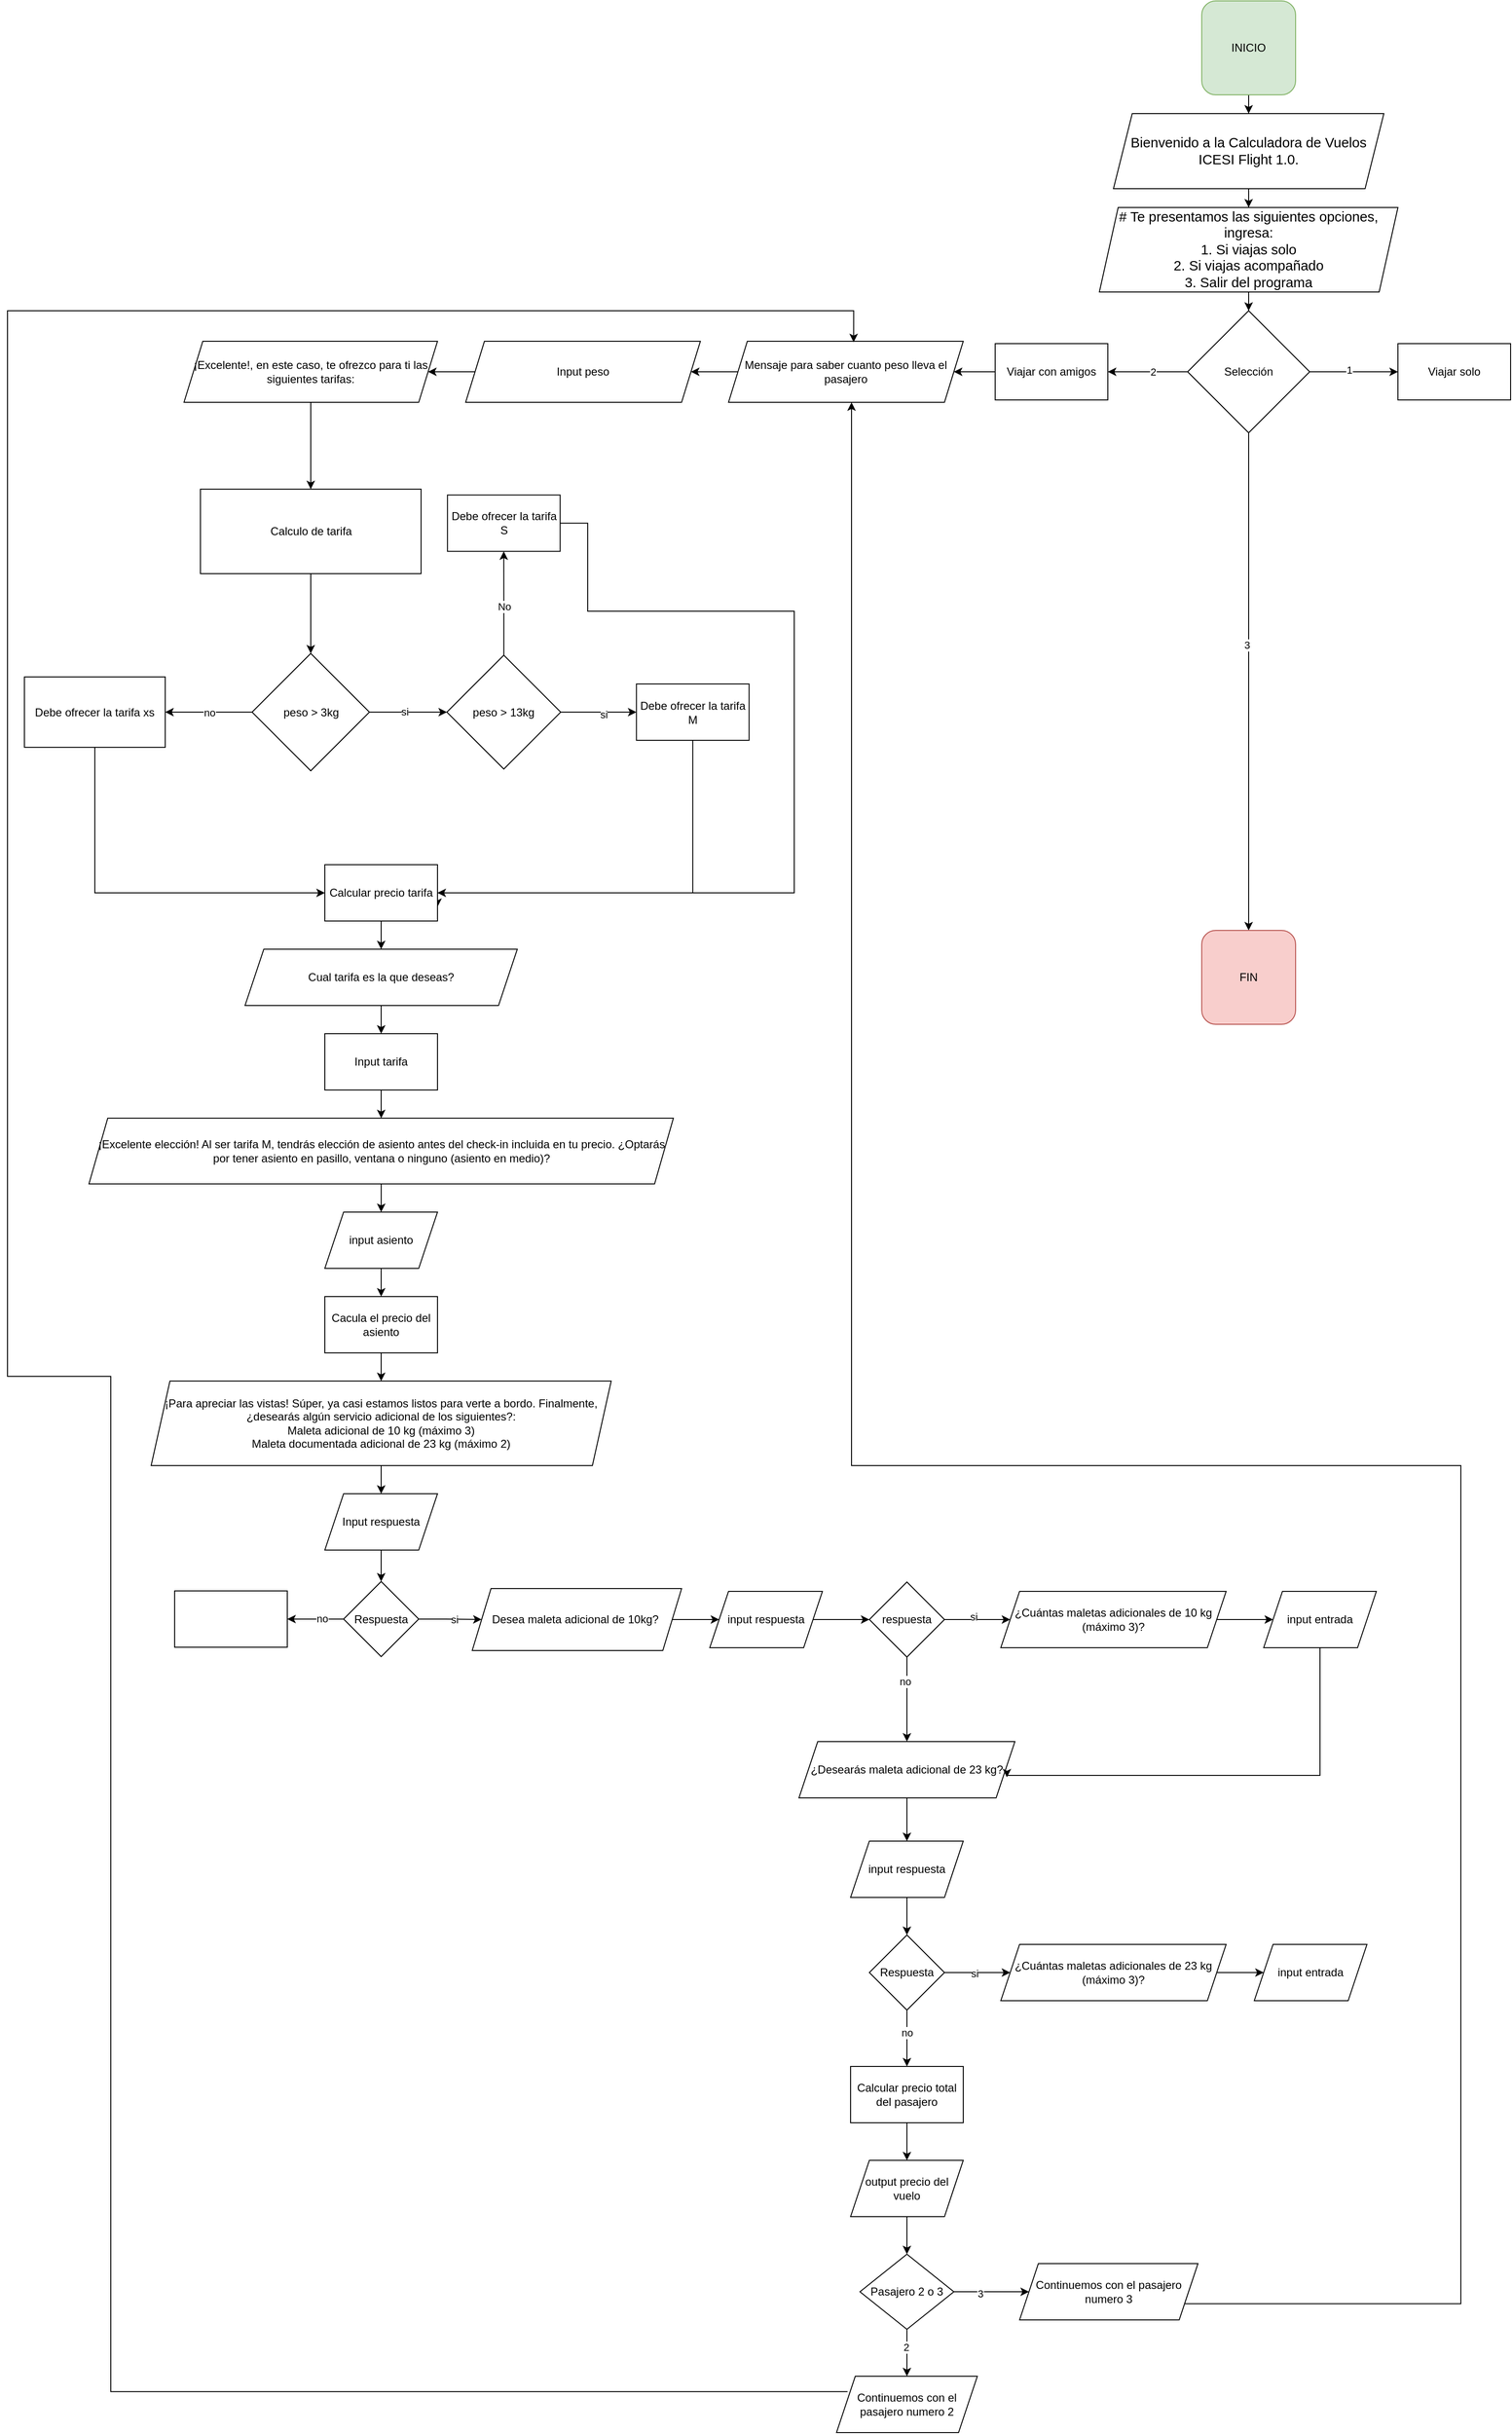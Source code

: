 <mxfile version="24.0.5" type="github">
  <diagram id="C5RBs43oDa-KdzZeNtuy" name="Page-1">
    <mxGraphModel dx="2827" dy="700" grid="1" gridSize="10" guides="1" tooltips="1" connect="1" arrows="1" fold="1" page="1" pageScale="1" pageWidth="827" pageHeight="1169" math="0" shadow="0">
      <root>
        <mxCell id="WIyWlLk6GJQsqaUBKTNV-0" />
        <mxCell id="WIyWlLk6GJQsqaUBKTNV-1" parent="WIyWlLk6GJQsqaUBKTNV-0" />
        <mxCell id="H_y5KWAI4GuCOlJa-fVT-4" value="" style="edgeStyle=orthogonalEdgeStyle;rounded=0;orthogonalLoop=1;jettySize=auto;html=1;" edge="1" parent="WIyWlLk6GJQsqaUBKTNV-1" source="H_y5KWAI4GuCOlJa-fVT-2" target="H_y5KWAI4GuCOlJa-fVT-3">
          <mxGeometry relative="1" as="geometry" />
        </mxCell>
        <mxCell id="H_y5KWAI4GuCOlJa-fVT-2" value="INICIO" style="rounded=1;whiteSpace=wrap;html=1;fillColor=#d5e8d4;strokeColor=#82b366;" vertex="1" parent="WIyWlLk6GJQsqaUBKTNV-1">
          <mxGeometry x="364" y="30" width="100" height="100" as="geometry" />
        </mxCell>
        <mxCell id="H_y5KWAI4GuCOlJa-fVT-7" value="" style="edgeStyle=orthogonalEdgeStyle;rounded=0;orthogonalLoop=1;jettySize=auto;html=1;" edge="1" parent="WIyWlLk6GJQsqaUBKTNV-1" source="H_y5KWAI4GuCOlJa-fVT-3" target="H_y5KWAI4GuCOlJa-fVT-6">
          <mxGeometry relative="1" as="geometry" />
        </mxCell>
        <mxCell id="H_y5KWAI4GuCOlJa-fVT-3" value="&lt;span id=&quot;docs-internal-guid-c5432fa6-7fff-ad2d-fea2-f3d3caa33e65&quot;&gt;&lt;span style=&quot;font-size: 11pt; font-family: Arial, sans-serif; background-color: transparent; font-variant-numeric: normal; font-variant-east-asian: normal; font-variant-alternates: normal; font-variant-position: normal; vertical-align: baseline; white-space-collapse: preserve;&quot;&gt;Bienvenido a la Calculadora de Vuelos ICESI Flight 1.0.&lt;/span&gt;&lt;/span&gt;" style="shape=parallelogram;perimeter=parallelogramPerimeter;whiteSpace=wrap;html=1;fixedSize=1;" vertex="1" parent="WIyWlLk6GJQsqaUBKTNV-1">
          <mxGeometry x="270" y="150" width="288" height="80" as="geometry" />
        </mxCell>
        <mxCell id="H_y5KWAI4GuCOlJa-fVT-9" value="" style="edgeStyle=orthogonalEdgeStyle;rounded=0;orthogonalLoop=1;jettySize=auto;html=1;" edge="1" parent="WIyWlLk6GJQsqaUBKTNV-1" source="H_y5KWAI4GuCOlJa-fVT-6" target="H_y5KWAI4GuCOlJa-fVT-8">
          <mxGeometry relative="1" as="geometry" />
        </mxCell>
        <mxCell id="H_y5KWAI4GuCOlJa-fVT-6" value="&lt;span id=&quot;docs-internal-guid-c5432fa6-7fff-ad2d-fea2-f3d3caa33e65&quot;&gt;&lt;span style=&quot;font-size: 11pt; font-family: Arial, sans-serif; background-color: transparent; font-variant-numeric: normal; font-variant-east-asian: normal; font-variant-alternates: normal; font-variant-position: normal; vertical-align: baseline; white-space-collapse: preserve;&quot;&gt;# Te presentamos las siguientes opciones, ingresa:&lt;/span&gt;&lt;/span&gt;&lt;div&gt;&lt;span&gt;&lt;span style=&quot;font-size: 11pt; font-family: Arial, sans-serif; background-color: transparent; font-variant-numeric: normal; font-variant-east-asian: normal; font-variant-alternates: normal; font-variant-position: normal; vertical-align: baseline; white-space-collapse: preserve;&quot;&gt;1. Si viajas solo&lt;/span&gt;&lt;/span&gt;&lt;div&gt;&lt;span&gt;&lt;span style=&quot;font-size: 11pt; font-family: Arial, sans-serif; background-color: transparent; font-variant-numeric: normal; font-variant-east-asian: normal; font-variant-alternates: normal; font-variant-position: normal; vertical-align: baseline; white-space-collapse: preserve;&quot;&gt;2. Si viajas acompañado&lt;/span&gt;&lt;/span&gt;&lt;div&gt;&lt;span&gt;&lt;span style=&quot;font-size: 11pt; font-family: Arial, sans-serif; background-color: transparent; font-variant-numeric: normal; font-variant-east-asian: normal; font-variant-alternates: normal; font-variant-position: normal; vertical-align: baseline; white-space-collapse: preserve;&quot;&gt;3. &lt;/span&gt;&lt;/span&gt;&lt;span style=&quot;background-color: transparent; font-family: Arial, sans-serif; font-size: 11pt; white-space-collapse: preserve;&quot;&gt;Salir del programa&lt;/span&gt;&lt;/div&gt;&lt;/div&gt;&lt;/div&gt;" style="shape=parallelogram;perimeter=parallelogramPerimeter;whiteSpace=wrap;html=1;fixedSize=1;" vertex="1" parent="WIyWlLk6GJQsqaUBKTNV-1">
          <mxGeometry x="255" y="250" width="318" height="90" as="geometry" />
        </mxCell>
        <mxCell id="H_y5KWAI4GuCOlJa-fVT-11" value="" style="edgeStyle=orthogonalEdgeStyle;rounded=0;orthogonalLoop=1;jettySize=auto;html=1;" edge="1" parent="WIyWlLk6GJQsqaUBKTNV-1" source="H_y5KWAI4GuCOlJa-fVT-8" target="H_y5KWAI4GuCOlJa-fVT-10">
          <mxGeometry relative="1" as="geometry" />
        </mxCell>
        <mxCell id="H_y5KWAI4GuCOlJa-fVT-13" value="1" style="edgeLabel;html=1;align=center;verticalAlign=middle;resizable=0;points=[];" vertex="1" connectable="0" parent="H_y5KWAI4GuCOlJa-fVT-11">
          <mxGeometry x="-0.115" y="2" relative="1" as="geometry">
            <mxPoint as="offset" />
          </mxGeometry>
        </mxCell>
        <mxCell id="H_y5KWAI4GuCOlJa-fVT-17" value="" style="edgeStyle=orthogonalEdgeStyle;rounded=0;orthogonalLoop=1;jettySize=auto;html=1;" edge="1" parent="WIyWlLk6GJQsqaUBKTNV-1" source="H_y5KWAI4GuCOlJa-fVT-8" target="H_y5KWAI4GuCOlJa-fVT-16">
          <mxGeometry relative="1" as="geometry" />
        </mxCell>
        <mxCell id="H_y5KWAI4GuCOlJa-fVT-18" value="2" style="edgeLabel;html=1;align=center;verticalAlign=middle;resizable=0;points=[];" vertex="1" connectable="0" parent="H_y5KWAI4GuCOlJa-fVT-17">
          <mxGeometry x="-0.12" relative="1" as="geometry">
            <mxPoint as="offset" />
          </mxGeometry>
        </mxCell>
        <mxCell id="H_y5KWAI4GuCOlJa-fVT-23" style="edgeStyle=orthogonalEdgeStyle;rounded=0;orthogonalLoop=1;jettySize=auto;html=1;" edge="1" parent="WIyWlLk6GJQsqaUBKTNV-1" source="H_y5KWAI4GuCOlJa-fVT-8" target="H_y5KWAI4GuCOlJa-fVT-22">
          <mxGeometry relative="1" as="geometry" />
        </mxCell>
        <mxCell id="H_y5KWAI4GuCOlJa-fVT-24" value="3" style="edgeLabel;html=1;align=center;verticalAlign=middle;resizable=0;points=[];" vertex="1" connectable="0" parent="H_y5KWAI4GuCOlJa-fVT-23">
          <mxGeometry x="-0.149" y="-2" relative="1" as="geometry">
            <mxPoint as="offset" />
          </mxGeometry>
        </mxCell>
        <mxCell id="H_y5KWAI4GuCOlJa-fVT-8" value="Selección" style="rhombus;whiteSpace=wrap;html=1;" vertex="1" parent="WIyWlLk6GJQsqaUBKTNV-1">
          <mxGeometry x="349" y="360" width="130" height="130" as="geometry" />
        </mxCell>
        <mxCell id="H_y5KWAI4GuCOlJa-fVT-10" value="Viajar solo" style="whiteSpace=wrap;html=1;" vertex="1" parent="WIyWlLk6GJQsqaUBKTNV-1">
          <mxGeometry x="573" y="395" width="120" height="60" as="geometry" />
        </mxCell>
        <mxCell id="H_y5KWAI4GuCOlJa-fVT-26" value="" style="edgeStyle=orthogonalEdgeStyle;rounded=0;orthogonalLoop=1;jettySize=auto;html=1;" edge="1" parent="WIyWlLk6GJQsqaUBKTNV-1" source="H_y5KWAI4GuCOlJa-fVT-16" target="H_y5KWAI4GuCOlJa-fVT-25">
          <mxGeometry relative="1" as="geometry" />
        </mxCell>
        <mxCell id="H_y5KWAI4GuCOlJa-fVT-16" value="Viajar con amigos" style="whiteSpace=wrap;html=1;" vertex="1" parent="WIyWlLk6GJQsqaUBKTNV-1">
          <mxGeometry x="144" y="395" width="120" height="60" as="geometry" />
        </mxCell>
        <mxCell id="H_y5KWAI4GuCOlJa-fVT-22" value="FIN" style="rounded=1;whiteSpace=wrap;html=1;fillColor=#f8cecc;strokeColor=#b85450;" vertex="1" parent="WIyWlLk6GJQsqaUBKTNV-1">
          <mxGeometry x="364" y="1020" width="100" height="100" as="geometry" />
        </mxCell>
        <mxCell id="H_y5KWAI4GuCOlJa-fVT-28" value="" style="edgeStyle=orthogonalEdgeStyle;rounded=0;orthogonalLoop=1;jettySize=auto;html=1;" edge="1" parent="WIyWlLk6GJQsqaUBKTNV-1" source="H_y5KWAI4GuCOlJa-fVT-25" target="H_y5KWAI4GuCOlJa-fVT-27">
          <mxGeometry relative="1" as="geometry" />
        </mxCell>
        <mxCell id="H_y5KWAI4GuCOlJa-fVT-25" value="Mensaje para saber cuanto peso lleva el pasajero" style="shape=parallelogram;perimeter=parallelogramPerimeter;whiteSpace=wrap;html=1;fixedSize=1;" vertex="1" parent="WIyWlLk6GJQsqaUBKTNV-1">
          <mxGeometry x="-140" y="392.5" width="250" height="65" as="geometry" />
        </mxCell>
        <mxCell id="H_y5KWAI4GuCOlJa-fVT-30" value="" style="edgeStyle=orthogonalEdgeStyle;rounded=0;orthogonalLoop=1;jettySize=auto;html=1;" edge="1" parent="WIyWlLk6GJQsqaUBKTNV-1" source="H_y5KWAI4GuCOlJa-fVT-27" target="H_y5KWAI4GuCOlJa-fVT-29">
          <mxGeometry relative="1" as="geometry" />
        </mxCell>
        <mxCell id="H_y5KWAI4GuCOlJa-fVT-27" value="Input peso" style="shape=parallelogram;perimeter=parallelogramPerimeter;whiteSpace=wrap;html=1;fixedSize=1;" vertex="1" parent="WIyWlLk6GJQsqaUBKTNV-1">
          <mxGeometry x="-420" y="392.5" width="250" height="65" as="geometry" />
        </mxCell>
        <mxCell id="H_y5KWAI4GuCOlJa-fVT-35" value="" style="edgeStyle=orthogonalEdgeStyle;rounded=0;orthogonalLoop=1;jettySize=auto;html=1;" edge="1" parent="WIyWlLk6GJQsqaUBKTNV-1" source="H_y5KWAI4GuCOlJa-fVT-29" target="H_y5KWAI4GuCOlJa-fVT-34">
          <mxGeometry relative="1" as="geometry" />
        </mxCell>
        <mxCell id="H_y5KWAI4GuCOlJa-fVT-29" value="¡Excelente!, en este caso, te ofrezco para ti las siguientes tarifas:" style="shape=parallelogram;perimeter=parallelogramPerimeter;whiteSpace=wrap;html=1;fixedSize=1;" vertex="1" parent="WIyWlLk6GJQsqaUBKTNV-1">
          <mxGeometry x="-720" y="392.5" width="270" height="65" as="geometry" />
        </mxCell>
        <mxCell id="H_y5KWAI4GuCOlJa-fVT-37" value="" style="edgeStyle=orthogonalEdgeStyle;rounded=0;orthogonalLoop=1;jettySize=auto;html=1;" edge="1" parent="WIyWlLk6GJQsqaUBKTNV-1" source="H_y5KWAI4GuCOlJa-fVT-34" target="H_y5KWAI4GuCOlJa-fVT-36">
          <mxGeometry relative="1" as="geometry" />
        </mxCell>
        <mxCell id="H_y5KWAI4GuCOlJa-fVT-34" value="Calculo de tarifa" style="rounded=0;whiteSpace=wrap;html=1;" vertex="1" parent="WIyWlLk6GJQsqaUBKTNV-1">
          <mxGeometry x="-702.5" y="550" width="235" height="90" as="geometry" />
        </mxCell>
        <mxCell id="H_y5KWAI4GuCOlJa-fVT-39" value="" style="edgeStyle=orthogonalEdgeStyle;rounded=0;orthogonalLoop=1;jettySize=auto;html=1;" edge="1" parent="WIyWlLk6GJQsqaUBKTNV-1" source="H_y5KWAI4GuCOlJa-fVT-36" target="H_y5KWAI4GuCOlJa-fVT-44">
          <mxGeometry relative="1" as="geometry">
            <mxPoint x="-430" y="787.6" as="targetPoint" />
          </mxGeometry>
        </mxCell>
        <mxCell id="H_y5KWAI4GuCOlJa-fVT-40" value="si" style="edgeLabel;html=1;align=center;verticalAlign=middle;resizable=0;points=[];" vertex="1" connectable="0" parent="H_y5KWAI4GuCOlJa-fVT-39">
          <mxGeometry x="-0.115" y="2" relative="1" as="geometry">
            <mxPoint x="1" y="1" as="offset" />
          </mxGeometry>
        </mxCell>
        <mxCell id="H_y5KWAI4GuCOlJa-fVT-42" value="" style="edgeStyle=orthogonalEdgeStyle;rounded=0;orthogonalLoop=1;jettySize=auto;html=1;" edge="1" parent="WIyWlLk6GJQsqaUBKTNV-1" source="H_y5KWAI4GuCOlJa-fVT-36" target="H_y5KWAI4GuCOlJa-fVT-41">
          <mxGeometry relative="1" as="geometry" />
        </mxCell>
        <mxCell id="H_y5KWAI4GuCOlJa-fVT-43" value="no" style="edgeLabel;html=1;align=center;verticalAlign=middle;resizable=0;points=[];" vertex="1" connectable="0" parent="H_y5KWAI4GuCOlJa-fVT-42">
          <mxGeometry x="-0.018" relative="1" as="geometry">
            <mxPoint as="offset" />
          </mxGeometry>
        </mxCell>
        <mxCell id="H_y5KWAI4GuCOlJa-fVT-36" value="peso&amp;nbsp;&amp;gt; 3kg" style="rhombus;whiteSpace=wrap;html=1;rounded=0;" vertex="1" parent="WIyWlLk6GJQsqaUBKTNV-1">
          <mxGeometry x="-647.5" y="725" width="125" height="125" as="geometry" />
        </mxCell>
        <mxCell id="H_y5KWAI4GuCOlJa-fVT-65" style="edgeStyle=orthogonalEdgeStyle;rounded=0;orthogonalLoop=1;jettySize=auto;html=1;entryX=0;entryY=0.5;entryDx=0;entryDy=0;" edge="1" parent="WIyWlLk6GJQsqaUBKTNV-1" source="H_y5KWAI4GuCOlJa-fVT-41" target="H_y5KWAI4GuCOlJa-fVT-59">
          <mxGeometry relative="1" as="geometry">
            <mxPoint x="-815.0" y="1010.0" as="targetPoint" />
            <Array as="points">
              <mxPoint x="-815" y="980" />
            </Array>
          </mxGeometry>
        </mxCell>
        <mxCell id="H_y5KWAI4GuCOlJa-fVT-41" value="Debe ofrecer la tarifa xs" style="whiteSpace=wrap;html=1;rounded=0;" vertex="1" parent="WIyWlLk6GJQsqaUBKTNV-1">
          <mxGeometry x="-890" y="750" width="150" height="75" as="geometry" />
        </mxCell>
        <mxCell id="H_y5KWAI4GuCOlJa-fVT-49" value="" style="edgeStyle=orthogonalEdgeStyle;rounded=0;orthogonalLoop=1;jettySize=auto;html=1;" edge="1" parent="WIyWlLk6GJQsqaUBKTNV-1" source="H_y5KWAI4GuCOlJa-fVT-44" target="H_y5KWAI4GuCOlJa-fVT-48">
          <mxGeometry relative="1" as="geometry" />
        </mxCell>
        <mxCell id="H_y5KWAI4GuCOlJa-fVT-50" value="si" style="edgeLabel;html=1;align=center;verticalAlign=middle;resizable=0;points=[];" vertex="1" connectable="0" parent="H_y5KWAI4GuCOlJa-fVT-49">
          <mxGeometry x="0.124" y="-2" relative="1" as="geometry">
            <mxPoint as="offset" />
          </mxGeometry>
        </mxCell>
        <mxCell id="H_y5KWAI4GuCOlJa-fVT-52" value="" style="edgeStyle=orthogonalEdgeStyle;rounded=0;orthogonalLoop=1;jettySize=auto;html=1;" edge="1" parent="WIyWlLk6GJQsqaUBKTNV-1" source="H_y5KWAI4GuCOlJa-fVT-44" target="H_y5KWAI4GuCOlJa-fVT-51">
          <mxGeometry relative="1" as="geometry" />
        </mxCell>
        <mxCell id="H_y5KWAI4GuCOlJa-fVT-53" value="No" style="edgeLabel;html=1;align=center;verticalAlign=middle;resizable=0;points=[];" vertex="1" connectable="0" parent="H_y5KWAI4GuCOlJa-fVT-52">
          <mxGeometry x="-0.053" relative="1" as="geometry">
            <mxPoint as="offset" />
          </mxGeometry>
        </mxCell>
        <mxCell id="H_y5KWAI4GuCOlJa-fVT-44" value="peso&amp;nbsp;&amp;gt; 13kg" style="rhombus;whiteSpace=wrap;html=1;" vertex="1" parent="WIyWlLk6GJQsqaUBKTNV-1">
          <mxGeometry x="-440" y="726.88" width="121.25" height="121.25" as="geometry" />
        </mxCell>
        <mxCell id="H_y5KWAI4GuCOlJa-fVT-61" style="edgeStyle=orthogonalEdgeStyle;rounded=0;orthogonalLoop=1;jettySize=auto;html=1;entryX=1;entryY=0.5;entryDx=0;entryDy=0;" edge="1" parent="WIyWlLk6GJQsqaUBKTNV-1" source="H_y5KWAI4GuCOlJa-fVT-48" target="H_y5KWAI4GuCOlJa-fVT-59">
          <mxGeometry relative="1" as="geometry">
            <Array as="points">
              <mxPoint x="-178" y="980" />
            </Array>
          </mxGeometry>
        </mxCell>
        <mxCell id="H_y5KWAI4GuCOlJa-fVT-48" value="Debe ofrecer la tarifa M" style="whiteSpace=wrap;html=1;" vertex="1" parent="WIyWlLk6GJQsqaUBKTNV-1">
          <mxGeometry x="-238.125" y="757.505" width="120" height="60" as="geometry" />
        </mxCell>
        <mxCell id="H_y5KWAI4GuCOlJa-fVT-66" style="edgeStyle=orthogonalEdgeStyle;rounded=0;orthogonalLoop=1;jettySize=auto;html=1;entryX=1;entryY=0.75;entryDx=0;entryDy=0;" edge="1" parent="WIyWlLk6GJQsqaUBKTNV-1" source="H_y5KWAI4GuCOlJa-fVT-51" target="H_y5KWAI4GuCOlJa-fVT-59">
          <mxGeometry relative="1" as="geometry">
            <Array as="points">
              <mxPoint x="-290" y="586" />
              <mxPoint x="-290" y="680" />
              <mxPoint x="-70" y="680" />
              <mxPoint x="-70" y="980" />
              <mxPoint x="-450" y="980" />
            </Array>
          </mxGeometry>
        </mxCell>
        <mxCell id="H_y5KWAI4GuCOlJa-fVT-51" value="Debe ofrecer la tarifa S" style="whiteSpace=wrap;html=1;" vertex="1" parent="WIyWlLk6GJQsqaUBKTNV-1">
          <mxGeometry x="-439.375" y="556.255" width="120" height="60" as="geometry" />
        </mxCell>
        <mxCell id="H_y5KWAI4GuCOlJa-fVT-68" value="" style="edgeStyle=orthogonalEdgeStyle;rounded=0;orthogonalLoop=1;jettySize=auto;html=1;" edge="1" parent="WIyWlLk6GJQsqaUBKTNV-1" source="H_y5KWAI4GuCOlJa-fVT-59" target="H_y5KWAI4GuCOlJa-fVT-67">
          <mxGeometry relative="1" as="geometry" />
        </mxCell>
        <mxCell id="H_y5KWAI4GuCOlJa-fVT-59" value="Calcular precio tarifa" style="rounded=0;whiteSpace=wrap;html=1;" vertex="1" parent="WIyWlLk6GJQsqaUBKTNV-1">
          <mxGeometry x="-570" y="950" width="120" height="60" as="geometry" />
        </mxCell>
        <mxCell id="H_y5KWAI4GuCOlJa-fVT-70" value="" style="edgeStyle=orthogonalEdgeStyle;rounded=0;orthogonalLoop=1;jettySize=auto;html=1;" edge="1" parent="WIyWlLk6GJQsqaUBKTNV-1" source="H_y5KWAI4GuCOlJa-fVT-67" target="H_y5KWAI4GuCOlJa-fVT-69">
          <mxGeometry relative="1" as="geometry" />
        </mxCell>
        <mxCell id="H_y5KWAI4GuCOlJa-fVT-67" value="Cual tarifa es la que deseas?" style="shape=parallelogram;perimeter=parallelogramPerimeter;whiteSpace=wrap;html=1;fixedSize=1;" vertex="1" parent="WIyWlLk6GJQsqaUBKTNV-1">
          <mxGeometry x="-655" y="1040" width="290" height="60" as="geometry" />
        </mxCell>
        <mxCell id="H_y5KWAI4GuCOlJa-fVT-72" value="" style="edgeStyle=orthogonalEdgeStyle;rounded=0;orthogonalLoop=1;jettySize=auto;html=1;" edge="1" parent="WIyWlLk6GJQsqaUBKTNV-1" source="H_y5KWAI4GuCOlJa-fVT-69" target="H_y5KWAI4GuCOlJa-fVT-71">
          <mxGeometry relative="1" as="geometry" />
        </mxCell>
        <mxCell id="H_y5KWAI4GuCOlJa-fVT-69" value="Input tarifa" style="whiteSpace=wrap;html=1;" vertex="1" parent="WIyWlLk6GJQsqaUBKTNV-1">
          <mxGeometry x="-570" y="1130" width="120" height="60" as="geometry" />
        </mxCell>
        <mxCell id="H_y5KWAI4GuCOlJa-fVT-91" value="" style="edgeStyle=orthogonalEdgeStyle;rounded=0;orthogonalLoop=1;jettySize=auto;html=1;" edge="1" parent="WIyWlLk6GJQsqaUBKTNV-1" source="H_y5KWAI4GuCOlJa-fVT-71" target="H_y5KWAI4GuCOlJa-fVT-90">
          <mxGeometry relative="1" as="geometry" />
        </mxCell>
        <mxCell id="H_y5KWAI4GuCOlJa-fVT-71" value="&lt;div&gt;¡Excelente elección! Al ser tarifa M, tendrás elección de asiento antes del check-in incluida en tu precio. ¿Optarás por tener asiento en pasillo, ventana o ninguno (asiento en medio)?&lt;/div&gt;" style="shape=parallelogram;perimeter=parallelogramPerimeter;whiteSpace=wrap;html=1;fixedSize=1;" vertex="1" parent="WIyWlLk6GJQsqaUBKTNV-1">
          <mxGeometry x="-821.25" y="1220" width="622.5" height="70" as="geometry" />
        </mxCell>
        <mxCell id="H_y5KWAI4GuCOlJa-fVT-94" value="" style="edgeStyle=orthogonalEdgeStyle;rounded=0;orthogonalLoop=1;jettySize=auto;html=1;" edge="1" parent="WIyWlLk6GJQsqaUBKTNV-1" source="H_y5KWAI4GuCOlJa-fVT-83" target="H_y5KWAI4GuCOlJa-fVT-93">
          <mxGeometry relative="1" as="geometry" />
        </mxCell>
        <mxCell id="H_y5KWAI4GuCOlJa-fVT-83" value="Cacula el precio del asiento" style="whiteSpace=wrap;html=1;" vertex="1" parent="WIyWlLk6GJQsqaUBKTNV-1">
          <mxGeometry x="-570" y="1410" width="120" height="60" as="geometry" />
        </mxCell>
        <mxCell id="H_y5KWAI4GuCOlJa-fVT-92" value="" style="edgeStyle=orthogonalEdgeStyle;rounded=0;orthogonalLoop=1;jettySize=auto;html=1;" edge="1" parent="WIyWlLk6GJQsqaUBKTNV-1" source="H_y5KWAI4GuCOlJa-fVT-90" target="H_y5KWAI4GuCOlJa-fVT-83">
          <mxGeometry relative="1" as="geometry" />
        </mxCell>
        <mxCell id="H_y5KWAI4GuCOlJa-fVT-90" value="input asiento" style="shape=parallelogram;perimeter=parallelogramPerimeter;whiteSpace=wrap;html=1;fixedSize=1;" vertex="1" parent="WIyWlLk6GJQsqaUBKTNV-1">
          <mxGeometry x="-570" y="1320" width="120" height="60" as="geometry" />
        </mxCell>
        <mxCell id="H_y5KWAI4GuCOlJa-fVT-96" value="" style="edgeStyle=orthogonalEdgeStyle;rounded=0;orthogonalLoop=1;jettySize=auto;html=1;" edge="1" parent="WIyWlLk6GJQsqaUBKTNV-1" source="H_y5KWAI4GuCOlJa-fVT-93" target="H_y5KWAI4GuCOlJa-fVT-95">
          <mxGeometry relative="1" as="geometry" />
        </mxCell>
        <mxCell id="H_y5KWAI4GuCOlJa-fVT-93" value="&lt;div&gt;¡Para apreciar las vistas! Súper, ya casi estamos listos para verte a bordo. Finalmente, ¿desearás algún servicio adicional de los siguientes?:&lt;/div&gt;&lt;div&gt;Maleta adicional de 10 kg (máximo 3)&lt;/div&gt;&lt;div&gt;Maleta documentada adicional de 23 kg (máximo 2)&lt;/div&gt;" style="shape=parallelogram;perimeter=parallelogramPerimeter;whiteSpace=wrap;html=1;fixedSize=1;" vertex="1" parent="WIyWlLk6GJQsqaUBKTNV-1">
          <mxGeometry x="-755" y="1500" width="490" height="90" as="geometry" />
        </mxCell>
        <mxCell id="H_y5KWAI4GuCOlJa-fVT-98" value="" style="edgeStyle=orthogonalEdgeStyle;rounded=0;orthogonalLoop=1;jettySize=auto;html=1;" edge="1" parent="WIyWlLk6GJQsqaUBKTNV-1" source="H_y5KWAI4GuCOlJa-fVT-95" target="H_y5KWAI4GuCOlJa-fVT-97">
          <mxGeometry relative="1" as="geometry" />
        </mxCell>
        <mxCell id="H_y5KWAI4GuCOlJa-fVT-95" value="Input respuesta" style="shape=parallelogram;perimeter=parallelogramPerimeter;whiteSpace=wrap;html=1;fixedSize=1;" vertex="1" parent="WIyWlLk6GJQsqaUBKTNV-1">
          <mxGeometry x="-570" y="1620" width="120" height="60" as="geometry" />
        </mxCell>
        <mxCell id="H_y5KWAI4GuCOlJa-fVT-100" value="" style="edgeStyle=orthogonalEdgeStyle;rounded=0;orthogonalLoop=1;jettySize=auto;html=1;" edge="1" parent="WIyWlLk6GJQsqaUBKTNV-1" source="H_y5KWAI4GuCOlJa-fVT-97" target="H_y5KWAI4GuCOlJa-fVT-106">
          <mxGeometry relative="1" as="geometry">
            <mxPoint x="-410" y="1753.5" as="targetPoint" />
          </mxGeometry>
        </mxCell>
        <mxCell id="H_y5KWAI4GuCOlJa-fVT-101" value="si" style="edgeLabel;html=1;align=center;verticalAlign=middle;resizable=0;points=[];" vertex="1" connectable="0" parent="H_y5KWAI4GuCOlJa-fVT-100">
          <mxGeometry x="0.143" relative="1" as="geometry">
            <mxPoint as="offset" />
          </mxGeometry>
        </mxCell>
        <mxCell id="H_y5KWAI4GuCOlJa-fVT-103" value="" style="edgeStyle=orthogonalEdgeStyle;rounded=0;orthogonalLoop=1;jettySize=auto;html=1;" edge="1" parent="WIyWlLk6GJQsqaUBKTNV-1" source="H_y5KWAI4GuCOlJa-fVT-97" target="H_y5KWAI4GuCOlJa-fVT-102">
          <mxGeometry relative="1" as="geometry" />
        </mxCell>
        <mxCell id="H_y5KWAI4GuCOlJa-fVT-104" value="no" style="edgeLabel;html=1;align=center;verticalAlign=middle;resizable=0;points=[];" vertex="1" connectable="0" parent="H_y5KWAI4GuCOlJa-fVT-103">
          <mxGeometry x="-0.235" y="-1" relative="1" as="geometry">
            <mxPoint as="offset" />
          </mxGeometry>
        </mxCell>
        <mxCell id="H_y5KWAI4GuCOlJa-fVT-97" value="Respuesta" style="rhombus;whiteSpace=wrap;html=1;" vertex="1" parent="WIyWlLk6GJQsqaUBKTNV-1">
          <mxGeometry x="-550" y="1713.5" width="80" height="80" as="geometry" />
        </mxCell>
        <mxCell id="H_y5KWAI4GuCOlJa-fVT-102" value="" style="whiteSpace=wrap;html=1;" vertex="1" parent="WIyWlLk6GJQsqaUBKTNV-1">
          <mxGeometry x="-730" y="1723.5" width="120" height="60" as="geometry" />
        </mxCell>
        <mxCell id="H_y5KWAI4GuCOlJa-fVT-110" value="" style="edgeStyle=orthogonalEdgeStyle;rounded=0;orthogonalLoop=1;jettySize=auto;html=1;" edge="1" parent="WIyWlLk6GJQsqaUBKTNV-1" source="H_y5KWAI4GuCOlJa-fVT-106" target="H_y5KWAI4GuCOlJa-fVT-109">
          <mxGeometry relative="1" as="geometry" />
        </mxCell>
        <mxCell id="H_y5KWAI4GuCOlJa-fVT-106" value="Desea maleta adicional de 10kg?&amp;nbsp;" style="shape=parallelogram;perimeter=parallelogramPerimeter;whiteSpace=wrap;html=1;fixedSize=1;" vertex="1" parent="WIyWlLk6GJQsqaUBKTNV-1">
          <mxGeometry x="-413" y="1721" width="223" height="66" as="geometry" />
        </mxCell>
        <mxCell id="H_y5KWAI4GuCOlJa-fVT-112" value="" style="edgeStyle=orthogonalEdgeStyle;rounded=0;orthogonalLoop=1;jettySize=auto;html=1;" edge="1" parent="WIyWlLk6GJQsqaUBKTNV-1" source="H_y5KWAI4GuCOlJa-fVT-109" target="H_y5KWAI4GuCOlJa-fVT-111">
          <mxGeometry relative="1" as="geometry" />
        </mxCell>
        <mxCell id="H_y5KWAI4GuCOlJa-fVT-109" value="input respuesta" style="shape=parallelogram;perimeter=parallelogramPerimeter;whiteSpace=wrap;html=1;fixedSize=1;" vertex="1" parent="WIyWlLk6GJQsqaUBKTNV-1">
          <mxGeometry x="-160" y="1724" width="120" height="60" as="geometry" />
        </mxCell>
        <mxCell id="H_y5KWAI4GuCOlJa-fVT-117" value="" style="edgeStyle=orthogonalEdgeStyle;rounded=0;orthogonalLoop=1;jettySize=auto;html=1;" edge="1" parent="WIyWlLk6GJQsqaUBKTNV-1" source="H_y5KWAI4GuCOlJa-fVT-111" target="H_y5KWAI4GuCOlJa-fVT-119">
          <mxGeometry relative="1" as="geometry">
            <mxPoint x="150" y="1754" as="targetPoint" />
          </mxGeometry>
        </mxCell>
        <mxCell id="H_y5KWAI4GuCOlJa-fVT-118" value="si" style="edgeLabel;html=1;align=center;verticalAlign=middle;resizable=0;points=[];" vertex="1" connectable="0" parent="H_y5KWAI4GuCOlJa-fVT-117">
          <mxGeometry x="-0.134" y="3" relative="1" as="geometry">
            <mxPoint as="offset" />
          </mxGeometry>
        </mxCell>
        <mxCell id="H_y5KWAI4GuCOlJa-fVT-123" value="" style="edgeStyle=orthogonalEdgeStyle;rounded=0;orthogonalLoop=1;jettySize=auto;html=1;" edge="1" parent="WIyWlLk6GJQsqaUBKTNV-1" source="H_y5KWAI4GuCOlJa-fVT-111" target="H_y5KWAI4GuCOlJa-fVT-122">
          <mxGeometry relative="1" as="geometry" />
        </mxCell>
        <mxCell id="H_y5KWAI4GuCOlJa-fVT-124" value="no" style="edgeLabel;html=1;align=center;verticalAlign=middle;resizable=0;points=[];" vertex="1" connectable="0" parent="H_y5KWAI4GuCOlJa-fVT-123">
          <mxGeometry x="-0.422" y="-2" relative="1" as="geometry">
            <mxPoint as="offset" />
          </mxGeometry>
        </mxCell>
        <mxCell id="H_y5KWAI4GuCOlJa-fVT-111" value="respuesta" style="rhombus;whiteSpace=wrap;html=1;" vertex="1" parent="WIyWlLk6GJQsqaUBKTNV-1">
          <mxGeometry x="10" y="1714" width="80" height="80" as="geometry" />
        </mxCell>
        <mxCell id="H_y5KWAI4GuCOlJa-fVT-121" value="" style="edgeStyle=orthogonalEdgeStyle;rounded=0;orthogonalLoop=1;jettySize=auto;html=1;" edge="1" parent="WIyWlLk6GJQsqaUBKTNV-1" source="H_y5KWAI4GuCOlJa-fVT-119" target="H_y5KWAI4GuCOlJa-fVT-120">
          <mxGeometry relative="1" as="geometry" />
        </mxCell>
        <mxCell id="H_y5KWAI4GuCOlJa-fVT-119" value="¿Cuántas maletas adicionales de 10 kg (máximo 3)?" style="shape=parallelogram;perimeter=parallelogramPerimeter;whiteSpace=wrap;html=1;fixedSize=1;" vertex="1" parent="WIyWlLk6GJQsqaUBKTNV-1">
          <mxGeometry x="150" y="1724" width="240" height="60" as="geometry" />
        </mxCell>
        <mxCell id="H_y5KWAI4GuCOlJa-fVT-120" value="input entrada" style="shape=parallelogram;perimeter=parallelogramPerimeter;whiteSpace=wrap;html=1;fixedSize=1;" vertex="1" parent="WIyWlLk6GJQsqaUBKTNV-1">
          <mxGeometry x="430" y="1724" width="120" height="60" as="geometry" />
        </mxCell>
        <mxCell id="H_y5KWAI4GuCOlJa-fVT-127" value="" style="edgeStyle=orthogonalEdgeStyle;rounded=0;orthogonalLoop=1;jettySize=auto;html=1;" edge="1" parent="WIyWlLk6GJQsqaUBKTNV-1" source="H_y5KWAI4GuCOlJa-fVT-122" target="H_y5KWAI4GuCOlJa-fVT-126">
          <mxGeometry relative="1" as="geometry" />
        </mxCell>
        <mxCell id="H_y5KWAI4GuCOlJa-fVT-122" value="¿Desearás maleta adicional de 23 kg&lt;span style=&quot;background-color: initial;&quot;&gt;?&lt;/span&gt;" style="shape=parallelogram;perimeter=parallelogramPerimeter;whiteSpace=wrap;html=1;fixedSize=1;" vertex="1" parent="WIyWlLk6GJQsqaUBKTNV-1">
          <mxGeometry x="-65" y="1884" width="230" height="60" as="geometry" />
        </mxCell>
        <mxCell id="H_y5KWAI4GuCOlJa-fVT-125" style="edgeStyle=orthogonalEdgeStyle;rounded=0;orthogonalLoop=1;jettySize=auto;html=1;entryX=0.963;entryY=0.634;entryDx=0;entryDy=0;entryPerimeter=0;" edge="1" parent="WIyWlLk6GJQsqaUBKTNV-1" source="H_y5KWAI4GuCOlJa-fVT-120" target="H_y5KWAI4GuCOlJa-fVT-122">
          <mxGeometry relative="1" as="geometry">
            <Array as="points">
              <mxPoint x="490" y="1920" />
              <mxPoint x="157" y="1920" />
            </Array>
          </mxGeometry>
        </mxCell>
        <mxCell id="H_y5KWAI4GuCOlJa-fVT-129" value="" style="edgeStyle=orthogonalEdgeStyle;rounded=0;orthogonalLoop=1;jettySize=auto;html=1;" edge="1" parent="WIyWlLk6GJQsqaUBKTNV-1" source="H_y5KWAI4GuCOlJa-fVT-126" target="H_y5KWAI4GuCOlJa-fVT-128">
          <mxGeometry relative="1" as="geometry" />
        </mxCell>
        <mxCell id="H_y5KWAI4GuCOlJa-fVT-126" value="input respuesta" style="shape=parallelogram;perimeter=parallelogramPerimeter;whiteSpace=wrap;html=1;fixedSize=1;" vertex="1" parent="WIyWlLk6GJQsqaUBKTNV-1">
          <mxGeometry x="-10" y="1990" width="120" height="60" as="geometry" />
        </mxCell>
        <mxCell id="H_y5KWAI4GuCOlJa-fVT-131" value="" style="edgeStyle=orthogonalEdgeStyle;rounded=0;orthogonalLoop=1;jettySize=auto;html=1;" edge="1" parent="WIyWlLk6GJQsqaUBKTNV-1" source="H_y5KWAI4GuCOlJa-fVT-128" target="H_y5KWAI4GuCOlJa-fVT-130">
          <mxGeometry relative="1" as="geometry" />
        </mxCell>
        <mxCell id="H_y5KWAI4GuCOlJa-fVT-132" value="si" style="edgeLabel;html=1;align=center;verticalAlign=middle;resizable=0;points=[];" vertex="1" connectable="0" parent="H_y5KWAI4GuCOlJa-fVT-131">
          <mxGeometry x="-0.089" y="-1" relative="1" as="geometry">
            <mxPoint as="offset" />
          </mxGeometry>
        </mxCell>
        <mxCell id="H_y5KWAI4GuCOlJa-fVT-134" value="" style="edgeStyle=orthogonalEdgeStyle;rounded=0;orthogonalLoop=1;jettySize=auto;html=1;" edge="1" parent="WIyWlLk6GJQsqaUBKTNV-1" source="H_y5KWAI4GuCOlJa-fVT-128" target="H_y5KWAI4GuCOlJa-fVT-133">
          <mxGeometry relative="1" as="geometry" />
        </mxCell>
        <mxCell id="H_y5KWAI4GuCOlJa-fVT-135" value="no" style="edgeLabel;html=1;align=center;verticalAlign=middle;resizable=0;points=[];" vertex="1" connectable="0" parent="H_y5KWAI4GuCOlJa-fVT-134">
          <mxGeometry x="-0.213" relative="1" as="geometry">
            <mxPoint as="offset" />
          </mxGeometry>
        </mxCell>
        <mxCell id="H_y5KWAI4GuCOlJa-fVT-128" value="Respuesta" style="rhombus;whiteSpace=wrap;html=1;" vertex="1" parent="WIyWlLk6GJQsqaUBKTNV-1">
          <mxGeometry x="10" y="2090" width="80" height="80" as="geometry" />
        </mxCell>
        <mxCell id="H_y5KWAI4GuCOlJa-fVT-137" value="" style="edgeStyle=orthogonalEdgeStyle;rounded=0;orthogonalLoop=1;jettySize=auto;html=1;" edge="1" parent="WIyWlLk6GJQsqaUBKTNV-1" source="H_y5KWAI4GuCOlJa-fVT-130" target="H_y5KWAI4GuCOlJa-fVT-136">
          <mxGeometry relative="1" as="geometry" />
        </mxCell>
        <mxCell id="H_y5KWAI4GuCOlJa-fVT-130" value="¿Cuántas maletas adicionales de 23 kg (máximo 3)?" style="shape=parallelogram;perimeter=parallelogramPerimeter;whiteSpace=wrap;html=1;fixedSize=1;" vertex="1" parent="WIyWlLk6GJQsqaUBKTNV-1">
          <mxGeometry x="150" y="2100" width="240" height="60" as="geometry" />
        </mxCell>
        <mxCell id="H_y5KWAI4GuCOlJa-fVT-139" value="" style="edgeStyle=orthogonalEdgeStyle;rounded=0;orthogonalLoop=1;jettySize=auto;html=1;" edge="1" parent="WIyWlLk6GJQsqaUBKTNV-1" source="H_y5KWAI4GuCOlJa-fVT-133" target="H_y5KWAI4GuCOlJa-fVT-138">
          <mxGeometry relative="1" as="geometry" />
        </mxCell>
        <mxCell id="H_y5KWAI4GuCOlJa-fVT-133" value="Calcular precio total del pasajero" style="whiteSpace=wrap;html=1;" vertex="1" parent="WIyWlLk6GJQsqaUBKTNV-1">
          <mxGeometry x="-10" y="2230" width="120" height="60" as="geometry" />
        </mxCell>
        <mxCell id="H_y5KWAI4GuCOlJa-fVT-136" value="input entrada" style="shape=parallelogram;perimeter=parallelogramPerimeter;whiteSpace=wrap;html=1;fixedSize=1;" vertex="1" parent="WIyWlLk6GJQsqaUBKTNV-1">
          <mxGeometry x="420" y="2100" width="120" height="60" as="geometry" />
        </mxCell>
        <mxCell id="H_y5KWAI4GuCOlJa-fVT-143" value="" style="edgeStyle=orthogonalEdgeStyle;rounded=0;orthogonalLoop=1;jettySize=auto;html=1;" edge="1" parent="WIyWlLk6GJQsqaUBKTNV-1" source="H_y5KWAI4GuCOlJa-fVT-138" target="H_y5KWAI4GuCOlJa-fVT-142">
          <mxGeometry relative="1" as="geometry" />
        </mxCell>
        <mxCell id="H_y5KWAI4GuCOlJa-fVT-138" value="output precio del vuelo" style="shape=parallelogram;perimeter=parallelogramPerimeter;whiteSpace=wrap;html=1;fixedSize=1;" vertex="1" parent="WIyWlLk6GJQsqaUBKTNV-1">
          <mxGeometry x="-10" y="2330" width="120" height="60" as="geometry" />
        </mxCell>
        <mxCell id="H_y5KWAI4GuCOlJa-fVT-140" value="Continuemos con el pasajero numero 2" style="shape=parallelogram;perimeter=parallelogramPerimeter;whiteSpace=wrap;html=1;fixedSize=1;" vertex="1" parent="WIyWlLk6GJQsqaUBKTNV-1">
          <mxGeometry x="-25" y="2560" width="150" height="60" as="geometry" />
        </mxCell>
        <mxCell id="H_y5KWAI4GuCOlJa-fVT-144" value="" style="edgeStyle=orthogonalEdgeStyle;rounded=0;orthogonalLoop=1;jettySize=auto;html=1;" edge="1" parent="WIyWlLk6GJQsqaUBKTNV-1" source="H_y5KWAI4GuCOlJa-fVT-142" target="H_y5KWAI4GuCOlJa-fVT-140">
          <mxGeometry relative="1" as="geometry" />
        </mxCell>
        <mxCell id="H_y5KWAI4GuCOlJa-fVT-145" value="2" style="edgeLabel;html=1;align=center;verticalAlign=middle;resizable=0;points=[];" vertex="1" connectable="0" parent="H_y5KWAI4GuCOlJa-fVT-144">
          <mxGeometry x="-0.24" y="-1" relative="1" as="geometry">
            <mxPoint as="offset" />
          </mxGeometry>
        </mxCell>
        <mxCell id="H_y5KWAI4GuCOlJa-fVT-147" value="" style="edgeStyle=orthogonalEdgeStyle;rounded=0;orthogonalLoop=1;jettySize=auto;html=1;" edge="1" parent="WIyWlLk6GJQsqaUBKTNV-1" source="H_y5KWAI4GuCOlJa-fVT-142" target="H_y5KWAI4GuCOlJa-fVT-146">
          <mxGeometry relative="1" as="geometry" />
        </mxCell>
        <mxCell id="H_y5KWAI4GuCOlJa-fVT-148" value="3" style="edgeLabel;html=1;align=center;verticalAlign=middle;resizable=0;points=[];" vertex="1" connectable="0" parent="H_y5KWAI4GuCOlJa-fVT-147">
          <mxGeometry x="-0.313" y="-2" relative="1" as="geometry">
            <mxPoint as="offset" />
          </mxGeometry>
        </mxCell>
        <mxCell id="H_y5KWAI4GuCOlJa-fVT-142" value="Pasajero 2 o 3" style="rhombus;whiteSpace=wrap;html=1;" vertex="1" parent="WIyWlLk6GJQsqaUBKTNV-1">
          <mxGeometry y="2430" width="100" height="80" as="geometry" />
        </mxCell>
        <mxCell id="H_y5KWAI4GuCOlJa-fVT-150" style="edgeStyle=orthogonalEdgeStyle;rounded=0;orthogonalLoop=1;jettySize=auto;html=1;exitX=1;exitY=0.75;exitDx=0;exitDy=0;" edge="1" parent="WIyWlLk6GJQsqaUBKTNV-1" source="H_y5KWAI4GuCOlJa-fVT-146" target="H_y5KWAI4GuCOlJa-fVT-25">
          <mxGeometry relative="1" as="geometry">
            <mxPoint x="-10" y="457.333" as="targetPoint" />
            <Array as="points">
              <mxPoint x="640" y="2483" />
              <mxPoint x="640" y="1590" />
              <mxPoint x="-9" y="1590" />
            </Array>
          </mxGeometry>
        </mxCell>
        <mxCell id="H_y5KWAI4GuCOlJa-fVT-146" value="Continuemos con el pasajero numero 3" style="shape=parallelogram;perimeter=parallelogramPerimeter;whiteSpace=wrap;html=1;fixedSize=1;" vertex="1" parent="WIyWlLk6GJQsqaUBKTNV-1">
          <mxGeometry x="170" y="2440" width="190" height="60" as="geometry" />
        </mxCell>
        <mxCell id="H_y5KWAI4GuCOlJa-fVT-151" style="edgeStyle=orthogonalEdgeStyle;rounded=0;orthogonalLoop=1;jettySize=auto;html=1;entryX=0.533;entryY=0.015;entryDx=0;entryDy=0;entryPerimeter=0;" edge="1" parent="WIyWlLk6GJQsqaUBKTNV-1" target="H_y5KWAI4GuCOlJa-fVT-25">
          <mxGeometry relative="1" as="geometry">
            <mxPoint x="-13.259" y="2576.376" as="sourcePoint" />
            <mxPoint x="-10" y="360.0" as="targetPoint" />
            <Array as="points">
              <mxPoint x="-798" y="2576" />
              <mxPoint x="-798" y="1495" />
              <mxPoint x="-908" y="1495" />
              <mxPoint x="-908" y="360" />
              <mxPoint x="-7" y="360" />
            </Array>
          </mxGeometry>
        </mxCell>
      </root>
    </mxGraphModel>
  </diagram>
</mxfile>

